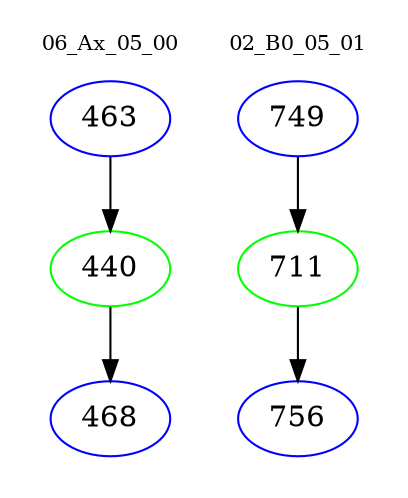 digraph{
subgraph cluster_0 {
color = white
label = "06_Ax_05_00";
fontsize=10;
T0_463 [label="463", color="blue"]
T0_463 -> T0_440 [color="black"]
T0_440 [label="440", color="green"]
T0_440 -> T0_468 [color="black"]
T0_468 [label="468", color="blue"]
}
subgraph cluster_1 {
color = white
label = "02_B0_05_01";
fontsize=10;
T1_749 [label="749", color="blue"]
T1_749 -> T1_711 [color="black"]
T1_711 [label="711", color="green"]
T1_711 -> T1_756 [color="black"]
T1_756 [label="756", color="blue"]
}
}
